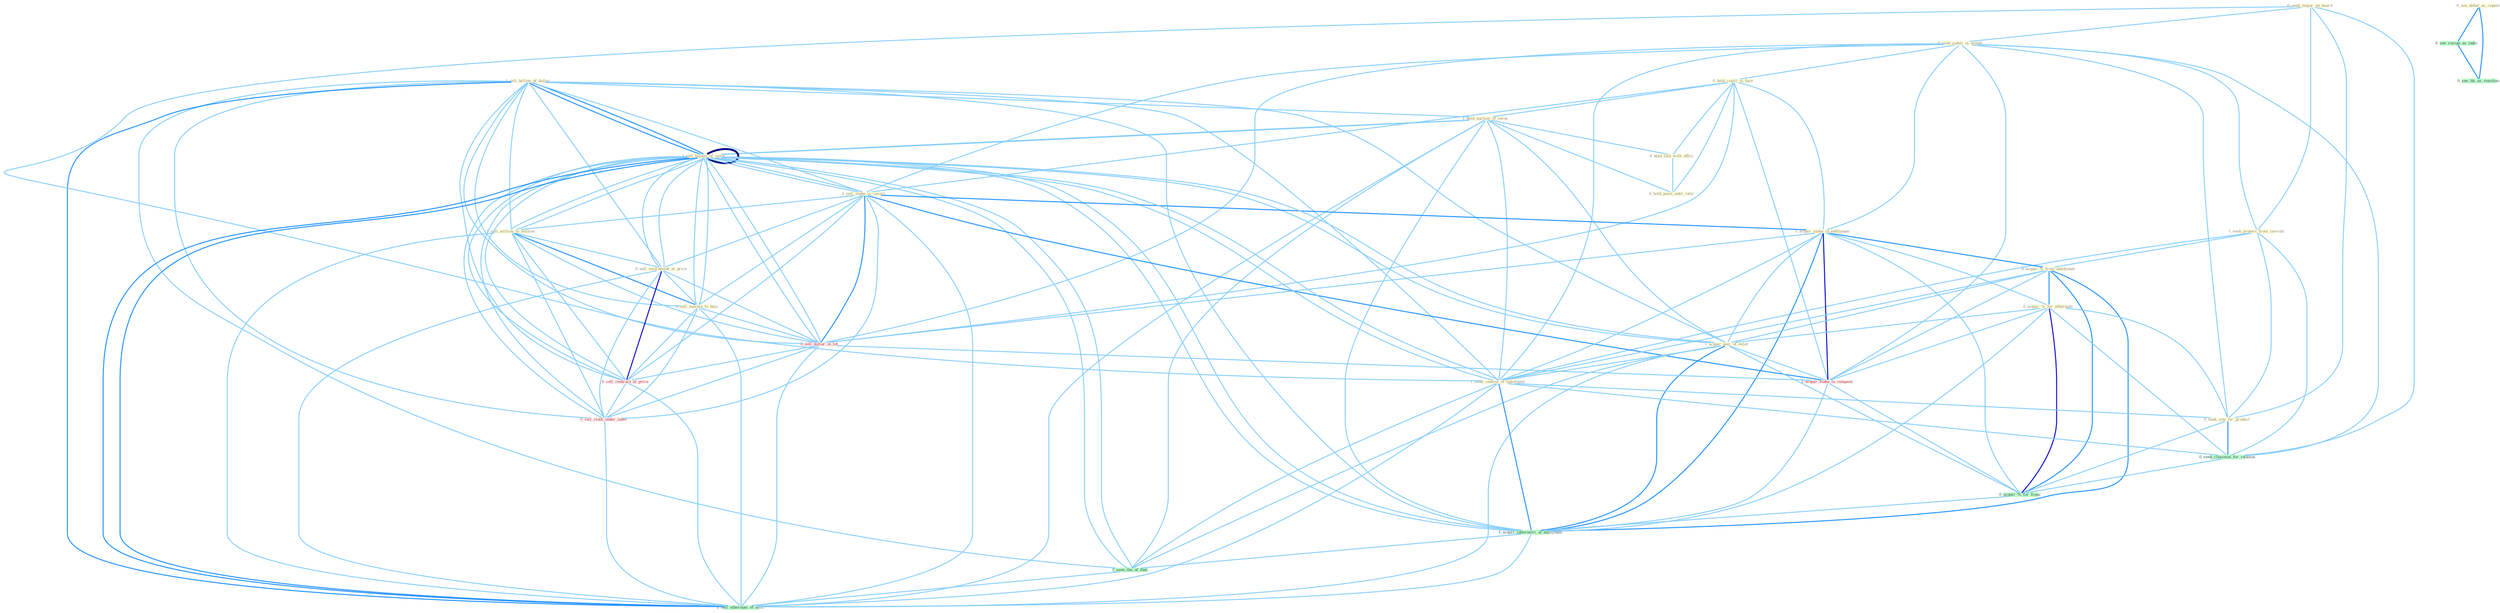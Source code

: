 Graph G{ 
    node
    [shape=polygon,style=filled,width=.5,height=.06,color="#BDFCC9",fixedsize=true,fontsize=4,
    fontcolor="#2f4f4f"];
    {node
    [color="#ffffe0", fontcolor="#8b7d6b"] "1_sell_billion_of_dollar " "0_seek_major_on_board " "0_seek_safeti_in_month " "1_seek_protect_from_lawsuit " "0_hold_coalit_in_face " "1_hold_auction_of_secur " "1_sell_basket_of_stock " "0_hold_talk_with_offici " "1_sell_stake_in_resort " "1_sell_million_to_million " "0_sell_instrument_at_price " "1_acquir_stake_in_entitynam " "0_acquir_%_from_entitynam " "0_sell_machin_to_busi " "0_acquir_%_for_othernum " "0_see_debat_as_repeat " "1_acquir_piec_of_estat " "0_hold_posit_until_retir " "1_seek_control_of_entitynam " "0_seek_site_for_product "}
{node [color="#fff0f5", fontcolor="#b22222"] "0_sell_dollar_in_lot " "1_acquir_stake_in_compani " "0_sell_contract_at_price " "0_sell_cloth_under_label "}
edge [color="#B0E2FF"];

	"1_sell_billion_of_dollar " -- "1_hold_auction_of_secur " [w="1", color="#87cefa" ];
	"1_sell_billion_of_dollar " -- "1_sell_basket_of_stock " [w="2", color="#1e90ff" , len=0.8];
	"1_sell_billion_of_dollar " -- "1_sell_stake_in_resort " [w="1", color="#87cefa" ];
	"1_sell_billion_of_dollar " -- "1_sell_million_to_million " [w="1", color="#87cefa" ];
	"1_sell_billion_of_dollar " -- "0_sell_instrument_at_price " [w="1", color="#87cefa" ];
	"1_sell_billion_of_dollar " -- "0_sell_machin_to_busi " [w="1", color="#87cefa" ];
	"1_sell_billion_of_dollar " -- "1_acquir_piec_of_estat " [w="1", color="#87cefa" ];
	"1_sell_billion_of_dollar " -- "1_seek_control_of_entitynam " [w="1", color="#87cefa" ];
	"1_sell_billion_of_dollar " -- "1_sell_basket_of_stock " [w="2", color="#1e90ff" , len=0.8];
	"1_sell_billion_of_dollar " -- "0_sell_dollar_in_lot " [w="1", color="#87cefa" ];
	"1_sell_billion_of_dollar " -- "0_sell_contract_at_price " [w="1", color="#87cefa" ];
	"1_sell_billion_of_dollar " -- "1_acquir_laboratori_of_entitynam " [w="1", color="#87cefa" ];
	"1_sell_billion_of_dollar " -- "0_sell_cloth_under_label " [w="1", color="#87cefa" ];
	"1_sell_billion_of_dollar " -- "1_seen_the_of_that " [w="1", color="#87cefa" ];
	"1_sell_billion_of_dollar " -- "1_sell_othernum_of_offic " [w="2", color="#1e90ff" , len=0.8];
	"0_seek_major_on_board " -- "0_seek_safeti_in_month " [w="1", color="#87cefa" ];
	"0_seek_major_on_board " -- "1_seek_protect_from_lawsuit " [w="1", color="#87cefa" ];
	"0_seek_major_on_board " -- "1_seek_control_of_entitynam " [w="1", color="#87cefa" ];
	"0_seek_major_on_board " -- "0_seek_site_for_product " [w="1", color="#87cefa" ];
	"0_seek_major_on_board " -- "0_seek_classmat_for_reunion " [w="1", color="#87cefa" ];
	"0_seek_safeti_in_month " -- "1_seek_protect_from_lawsuit " [w="1", color="#87cefa" ];
	"0_seek_safeti_in_month " -- "0_hold_coalit_in_face " [w="1", color="#87cefa" ];
	"0_seek_safeti_in_month " -- "1_sell_stake_in_resort " [w="1", color="#87cefa" ];
	"0_seek_safeti_in_month " -- "1_acquir_stake_in_entitynam " [w="1", color="#87cefa" ];
	"0_seek_safeti_in_month " -- "1_seek_control_of_entitynam " [w="1", color="#87cefa" ];
	"0_seek_safeti_in_month " -- "0_seek_site_for_product " [w="1", color="#87cefa" ];
	"0_seek_safeti_in_month " -- "0_seek_classmat_for_reunion " [w="1", color="#87cefa" ];
	"0_seek_safeti_in_month " -- "0_sell_dollar_in_lot " [w="1", color="#87cefa" ];
	"0_seek_safeti_in_month " -- "1_acquir_stake_in_compani " [w="1", color="#87cefa" ];
	"1_seek_protect_from_lawsuit " -- "0_acquir_%_from_entitynam " [w="1", color="#87cefa" ];
	"1_seek_protect_from_lawsuit " -- "1_seek_control_of_entitynam " [w="1", color="#87cefa" ];
	"1_seek_protect_from_lawsuit " -- "0_seek_site_for_product " [w="1", color="#87cefa" ];
	"1_seek_protect_from_lawsuit " -- "0_seek_classmat_for_reunion " [w="1", color="#87cefa" ];
	"0_hold_coalit_in_face " -- "1_hold_auction_of_secur " [w="1", color="#87cefa" ];
	"0_hold_coalit_in_face " -- "0_hold_talk_with_offici " [w="1", color="#87cefa" ];
	"0_hold_coalit_in_face " -- "1_sell_stake_in_resort " [w="1", color="#87cefa" ];
	"0_hold_coalit_in_face " -- "1_acquir_stake_in_entitynam " [w="1", color="#87cefa" ];
	"0_hold_coalit_in_face " -- "0_hold_posit_until_retir " [w="1", color="#87cefa" ];
	"0_hold_coalit_in_face " -- "0_sell_dollar_in_lot " [w="1", color="#87cefa" ];
	"0_hold_coalit_in_face " -- "1_acquir_stake_in_compani " [w="1", color="#87cefa" ];
	"1_hold_auction_of_secur " -- "1_sell_basket_of_stock " [w="1", color="#87cefa" ];
	"1_hold_auction_of_secur " -- "0_hold_talk_with_offici " [w="1", color="#87cefa" ];
	"1_hold_auction_of_secur " -- "1_acquir_piec_of_estat " [w="1", color="#87cefa" ];
	"1_hold_auction_of_secur " -- "0_hold_posit_until_retir " [w="1", color="#87cefa" ];
	"1_hold_auction_of_secur " -- "1_seek_control_of_entitynam " [w="1", color="#87cefa" ];
	"1_hold_auction_of_secur " -- "1_sell_basket_of_stock " [w="1", color="#87cefa" ];
	"1_hold_auction_of_secur " -- "1_acquir_laboratori_of_entitynam " [w="1", color="#87cefa" ];
	"1_hold_auction_of_secur " -- "1_seen_the_of_that " [w="1", color="#87cefa" ];
	"1_hold_auction_of_secur " -- "1_sell_othernum_of_offic " [w="1", color="#87cefa" ];
	"1_sell_basket_of_stock " -- "1_sell_stake_in_resort " [w="1", color="#87cefa" ];
	"1_sell_basket_of_stock " -- "1_sell_million_to_million " [w="1", color="#87cefa" ];
	"1_sell_basket_of_stock " -- "0_sell_instrument_at_price " [w="1", color="#87cefa" ];
	"1_sell_basket_of_stock " -- "0_sell_machin_to_busi " [w="1", color="#87cefa" ];
	"1_sell_basket_of_stock " -- "1_acquir_piec_of_estat " [w="1", color="#87cefa" ];
	"1_sell_basket_of_stock " -- "1_seek_control_of_entitynam " [w="1", color="#87cefa" ];
	"1_sell_basket_of_stock " -- "1_sell_basket_of_stock " [w="4", style=bold, color="#000080", len=0.4];
	"1_sell_basket_of_stock " -- "0_sell_dollar_in_lot " [w="1", color="#87cefa" ];
	"1_sell_basket_of_stock " -- "0_sell_contract_at_price " [w="1", color="#87cefa" ];
	"1_sell_basket_of_stock " -- "1_acquir_laboratori_of_entitynam " [w="1", color="#87cefa" ];
	"1_sell_basket_of_stock " -- "0_sell_cloth_under_label " [w="1", color="#87cefa" ];
	"1_sell_basket_of_stock " -- "1_seen_the_of_that " [w="1", color="#87cefa" ];
	"1_sell_basket_of_stock " -- "1_sell_othernum_of_offic " [w="2", color="#1e90ff" , len=0.8];
	"0_hold_talk_with_offici " -- "0_hold_posit_until_retir " [w="1", color="#87cefa" ];
	"1_sell_stake_in_resort " -- "1_sell_million_to_million " [w="1", color="#87cefa" ];
	"1_sell_stake_in_resort " -- "0_sell_instrument_at_price " [w="1", color="#87cefa" ];
	"1_sell_stake_in_resort " -- "1_acquir_stake_in_entitynam " [w="2", color="#1e90ff" , len=0.8];
	"1_sell_stake_in_resort " -- "0_sell_machin_to_busi " [w="1", color="#87cefa" ];
	"1_sell_stake_in_resort " -- "1_sell_basket_of_stock " [w="1", color="#87cefa" ];
	"1_sell_stake_in_resort " -- "0_sell_dollar_in_lot " [w="2", color="#1e90ff" , len=0.8];
	"1_sell_stake_in_resort " -- "1_acquir_stake_in_compani " [w="2", color="#1e90ff" , len=0.8];
	"1_sell_stake_in_resort " -- "0_sell_contract_at_price " [w="1", color="#87cefa" ];
	"1_sell_stake_in_resort " -- "0_sell_cloth_under_label " [w="1", color="#87cefa" ];
	"1_sell_stake_in_resort " -- "1_sell_othernum_of_offic " [w="1", color="#87cefa" ];
	"1_sell_million_to_million " -- "0_sell_instrument_at_price " [w="1", color="#87cefa" ];
	"1_sell_million_to_million " -- "0_sell_machin_to_busi " [w="2", color="#1e90ff" , len=0.8];
	"1_sell_million_to_million " -- "1_sell_basket_of_stock " [w="1", color="#87cefa" ];
	"1_sell_million_to_million " -- "0_sell_dollar_in_lot " [w="1", color="#87cefa" ];
	"1_sell_million_to_million " -- "0_sell_contract_at_price " [w="1", color="#87cefa" ];
	"1_sell_million_to_million " -- "0_sell_cloth_under_label " [w="1", color="#87cefa" ];
	"1_sell_million_to_million " -- "1_sell_othernum_of_offic " [w="1", color="#87cefa" ];
	"0_sell_instrument_at_price " -- "0_sell_machin_to_busi " [w="1", color="#87cefa" ];
	"0_sell_instrument_at_price " -- "1_sell_basket_of_stock " [w="1", color="#87cefa" ];
	"0_sell_instrument_at_price " -- "0_sell_dollar_in_lot " [w="1", color="#87cefa" ];
	"0_sell_instrument_at_price " -- "0_sell_contract_at_price " [w="3", color="#0000cd" , len=0.6];
	"0_sell_instrument_at_price " -- "0_sell_cloth_under_label " [w="1", color="#87cefa" ];
	"0_sell_instrument_at_price " -- "1_sell_othernum_of_offic " [w="1", color="#87cefa" ];
	"1_acquir_stake_in_entitynam " -- "0_acquir_%_from_entitynam " [w="2", color="#1e90ff" , len=0.8];
	"1_acquir_stake_in_entitynam " -- "0_acquir_%_for_othernum " [w="1", color="#87cefa" ];
	"1_acquir_stake_in_entitynam " -- "1_acquir_piec_of_estat " [w="1", color="#87cefa" ];
	"1_acquir_stake_in_entitynam " -- "1_seek_control_of_entitynam " [w="1", color="#87cefa" ];
	"1_acquir_stake_in_entitynam " -- "0_sell_dollar_in_lot " [w="1", color="#87cefa" ];
	"1_acquir_stake_in_entitynam " -- "1_acquir_stake_in_compani " [w="3", color="#0000cd" , len=0.6];
	"1_acquir_stake_in_entitynam " -- "0_acquir_%_for_franc " [w="1", color="#87cefa" ];
	"1_acquir_stake_in_entitynam " -- "1_acquir_laboratori_of_entitynam " [w="2", color="#1e90ff" , len=0.8];
	"0_acquir_%_from_entitynam " -- "0_acquir_%_for_othernum " [w="2", color="#1e90ff" , len=0.8];
	"0_acquir_%_from_entitynam " -- "1_acquir_piec_of_estat " [w="1", color="#87cefa" ];
	"0_acquir_%_from_entitynam " -- "1_seek_control_of_entitynam " [w="1", color="#87cefa" ];
	"0_acquir_%_from_entitynam " -- "1_acquir_stake_in_compani " [w="1", color="#87cefa" ];
	"0_acquir_%_from_entitynam " -- "0_acquir_%_for_franc " [w="2", color="#1e90ff" , len=0.8];
	"0_acquir_%_from_entitynam " -- "1_acquir_laboratori_of_entitynam " [w="2", color="#1e90ff" , len=0.8];
	"0_sell_machin_to_busi " -- "1_sell_basket_of_stock " [w="1", color="#87cefa" ];
	"0_sell_machin_to_busi " -- "0_sell_dollar_in_lot " [w="1", color="#87cefa" ];
	"0_sell_machin_to_busi " -- "0_sell_contract_at_price " [w="1", color="#87cefa" ];
	"0_sell_machin_to_busi " -- "0_sell_cloth_under_label " [w="1", color="#87cefa" ];
	"0_sell_machin_to_busi " -- "1_sell_othernum_of_offic " [w="1", color="#87cefa" ];
	"0_acquir_%_for_othernum " -- "1_acquir_piec_of_estat " [w="1", color="#87cefa" ];
	"0_acquir_%_for_othernum " -- "0_seek_site_for_product " [w="1", color="#87cefa" ];
	"0_acquir_%_for_othernum " -- "0_seek_classmat_for_reunion " [w="1", color="#87cefa" ];
	"0_acquir_%_for_othernum " -- "1_acquir_stake_in_compani " [w="1", color="#87cefa" ];
	"0_acquir_%_for_othernum " -- "0_acquir_%_for_franc " [w="3", color="#0000cd" , len=0.6];
	"0_acquir_%_for_othernum " -- "1_acquir_laboratori_of_entitynam " [w="1", color="#87cefa" ];
	"0_see_debat_as_repeat " -- "0_see_resign_as_indic " [w="2", color="#1e90ff" , len=0.8];
	"0_see_debat_as_repeat " -- "0_see_thi_as_reaction " [w="2", color="#1e90ff" , len=0.8];
	"1_acquir_piec_of_estat " -- "1_seek_control_of_entitynam " [w="1", color="#87cefa" ];
	"1_acquir_piec_of_estat " -- "1_sell_basket_of_stock " [w="1", color="#87cefa" ];
	"1_acquir_piec_of_estat " -- "1_acquir_stake_in_compani " [w="1", color="#87cefa" ];
	"1_acquir_piec_of_estat " -- "0_acquir_%_for_franc " [w="1", color="#87cefa" ];
	"1_acquir_piec_of_estat " -- "1_acquir_laboratori_of_entitynam " [w="2", color="#1e90ff" , len=0.8];
	"1_acquir_piec_of_estat " -- "1_seen_the_of_that " [w="1", color="#87cefa" ];
	"1_acquir_piec_of_estat " -- "1_sell_othernum_of_offic " [w="1", color="#87cefa" ];
	"1_seek_control_of_entitynam " -- "0_seek_site_for_product " [w="1", color="#87cefa" ];
	"1_seek_control_of_entitynam " -- "0_seek_classmat_for_reunion " [w="1", color="#87cefa" ];
	"1_seek_control_of_entitynam " -- "1_sell_basket_of_stock " [w="1", color="#87cefa" ];
	"1_seek_control_of_entitynam " -- "1_acquir_laboratori_of_entitynam " [w="2", color="#1e90ff" , len=0.8];
	"1_seek_control_of_entitynam " -- "1_seen_the_of_that " [w="1", color="#87cefa" ];
	"1_seek_control_of_entitynam " -- "1_sell_othernum_of_offic " [w="1", color="#87cefa" ];
	"0_seek_site_for_product " -- "0_seek_classmat_for_reunion " [w="2", color="#1e90ff" , len=0.8];
	"0_seek_site_for_product " -- "0_acquir_%_for_franc " [w="1", color="#87cefa" ];
	"0_seek_classmat_for_reunion " -- "0_acquir_%_for_franc " [w="1", color="#87cefa" ];
	"1_sell_basket_of_stock " -- "0_sell_dollar_in_lot " [w="1", color="#87cefa" ];
	"1_sell_basket_of_stock " -- "0_sell_contract_at_price " [w="1", color="#87cefa" ];
	"1_sell_basket_of_stock " -- "1_acquir_laboratori_of_entitynam " [w="1", color="#87cefa" ];
	"1_sell_basket_of_stock " -- "0_sell_cloth_under_label " [w="1", color="#87cefa" ];
	"1_sell_basket_of_stock " -- "1_seen_the_of_that " [w="1", color="#87cefa" ];
	"1_sell_basket_of_stock " -- "1_sell_othernum_of_offic " [w="2", color="#1e90ff" , len=0.8];
	"0_sell_dollar_in_lot " -- "1_acquir_stake_in_compani " [w="1", color="#87cefa" ];
	"0_sell_dollar_in_lot " -- "0_sell_contract_at_price " [w="1", color="#87cefa" ];
	"0_sell_dollar_in_lot " -- "0_sell_cloth_under_label " [w="1", color="#87cefa" ];
	"0_sell_dollar_in_lot " -- "1_sell_othernum_of_offic " [w="1", color="#87cefa" ];
	"0_see_resign_as_indic " -- "0_see_thi_as_reaction " [w="2", color="#1e90ff" , len=0.8];
	"1_acquir_stake_in_compani " -- "0_acquir_%_for_franc " [w="1", color="#87cefa" ];
	"1_acquir_stake_in_compani " -- "1_acquir_laboratori_of_entitynam " [w="1", color="#87cefa" ];
	"0_acquir_%_for_franc " -- "1_acquir_laboratori_of_entitynam " [w="1", color="#87cefa" ];
	"0_sell_contract_at_price " -- "0_sell_cloth_under_label " [w="1", color="#87cefa" ];
	"0_sell_contract_at_price " -- "1_sell_othernum_of_offic " [w="1", color="#87cefa" ];
	"1_acquir_laboratori_of_entitynam " -- "1_seen_the_of_that " [w="1", color="#87cefa" ];
	"1_acquir_laboratori_of_entitynam " -- "1_sell_othernum_of_offic " [w="1", color="#87cefa" ];
	"0_sell_cloth_under_label " -- "1_sell_othernum_of_offic " [w="1", color="#87cefa" ];
	"1_seen_the_of_that " -- "1_sell_othernum_of_offic " [w="1", color="#87cefa" ];
}